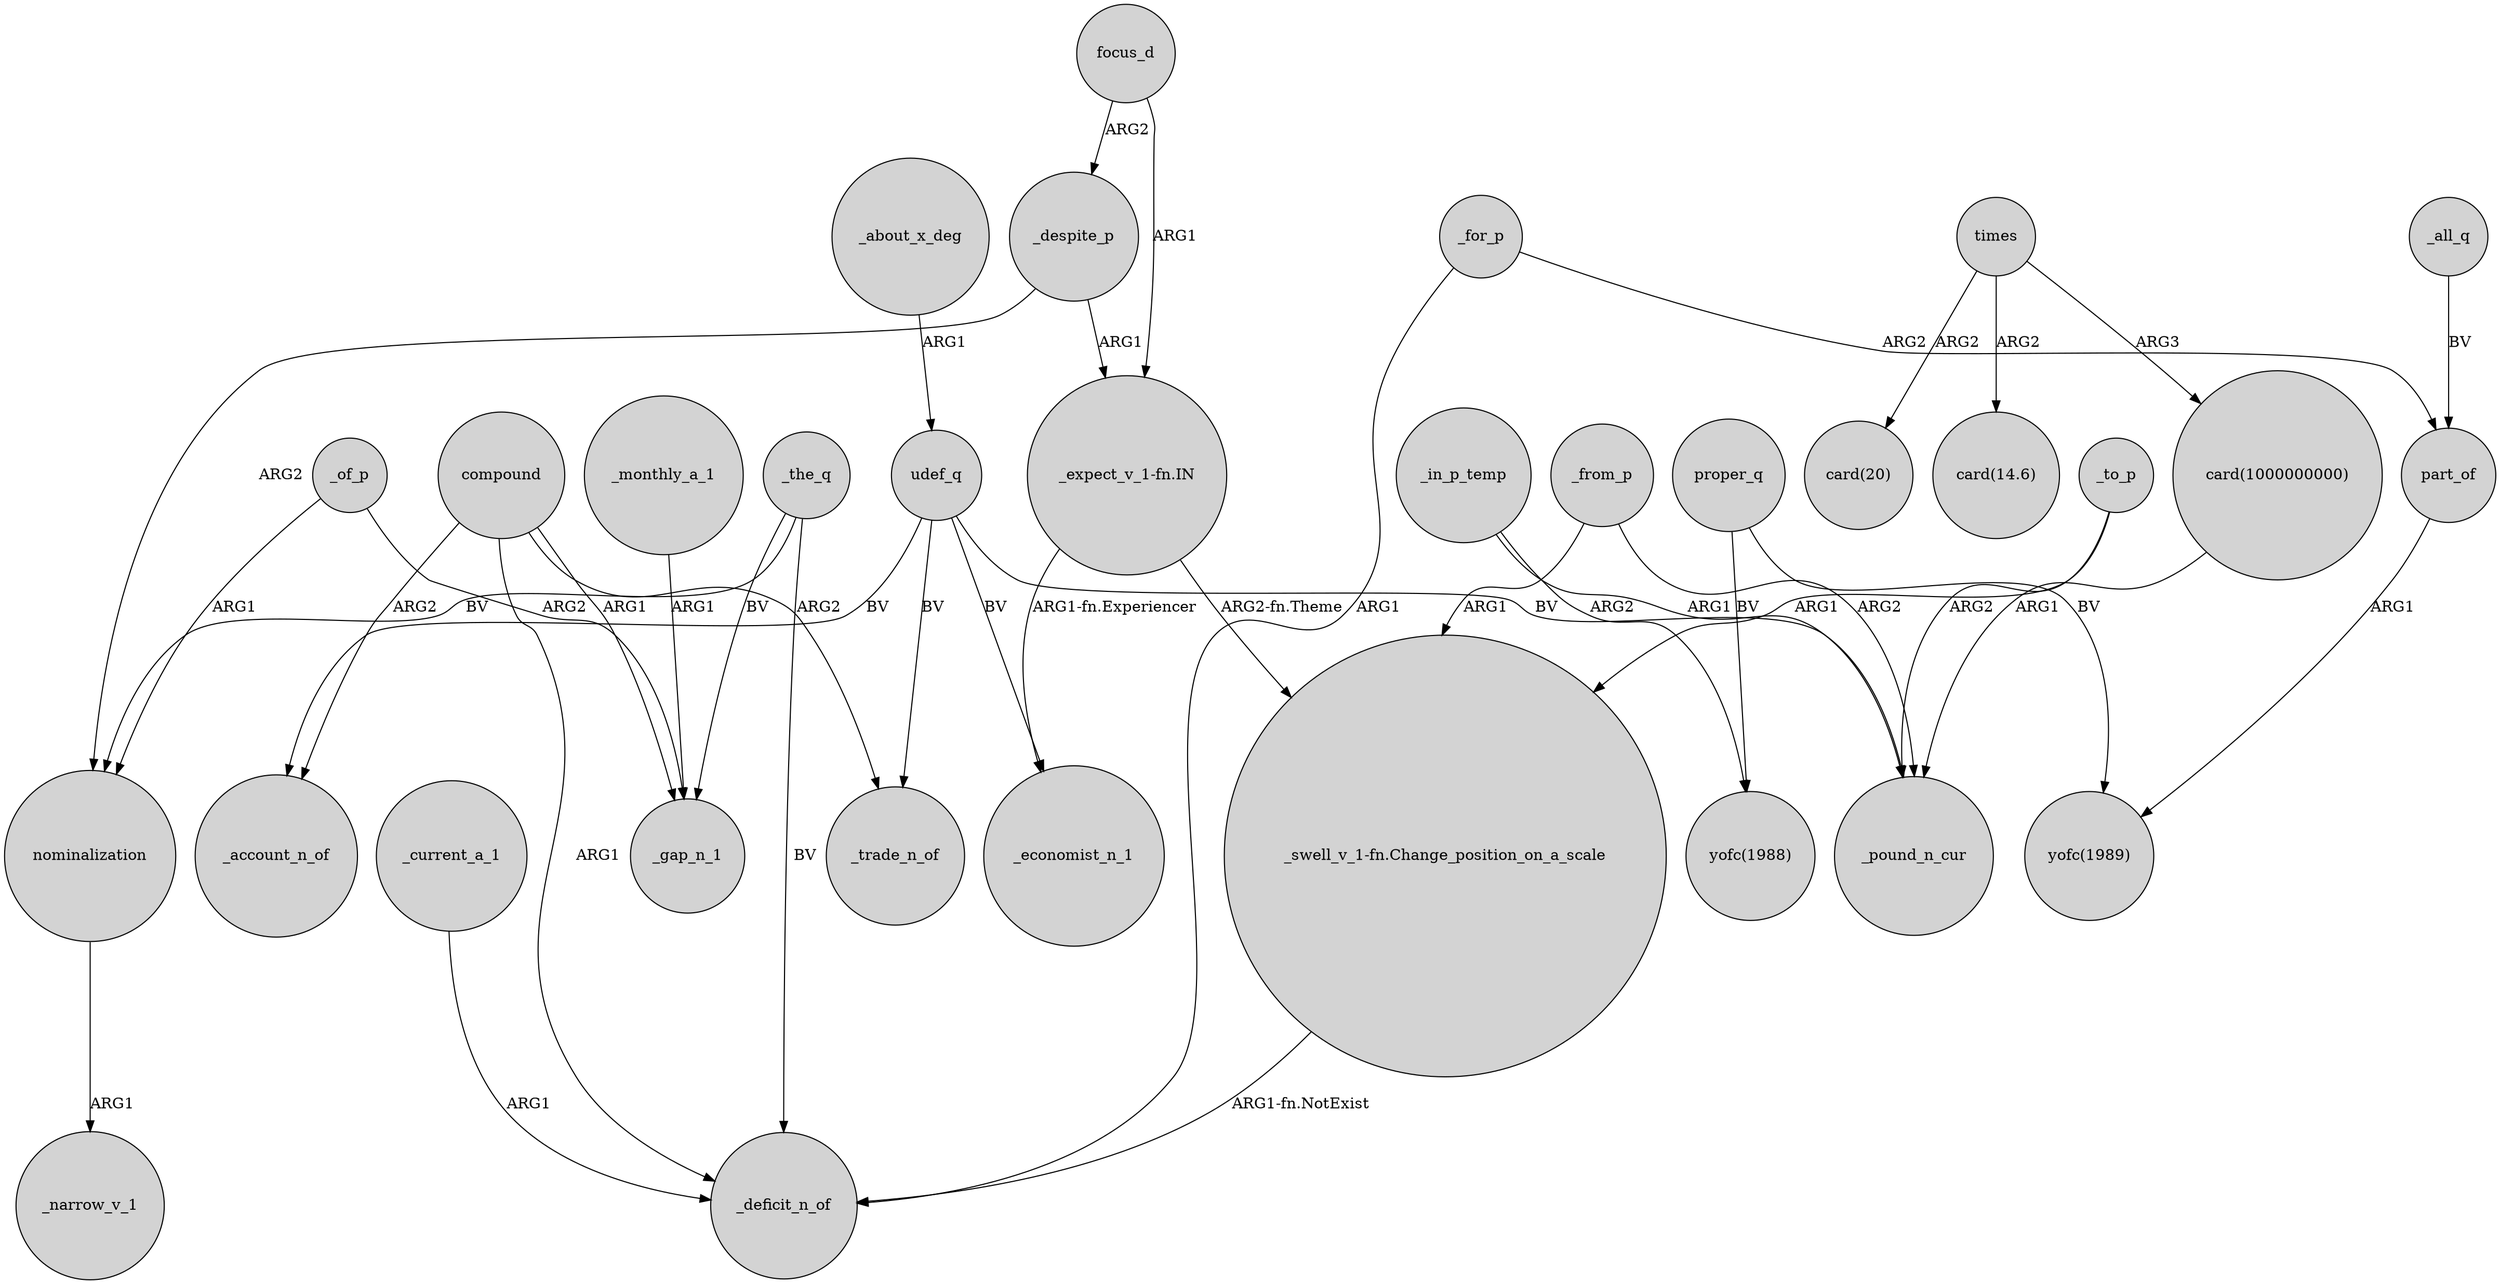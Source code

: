 digraph {
	node [shape=circle style=filled]
	_of_p -> _gap_n_1 [label=ARG2]
	part_of -> "yofc(1989)" [label=ARG1]
	udef_q -> _trade_n_of [label=BV]
	_all_q -> part_of [label=BV]
	_in_p_temp -> _pound_n_cur [label=ARG1]
	_the_q -> _gap_n_1 [label=BV]
	_monthly_a_1 -> _gap_n_1 [label=ARG1]
	_to_p -> "_swell_v_1-fn.Change_position_on_a_scale" [label=ARG1]
	focus_d -> _despite_p [label=ARG2]
	times -> "card(14.6)" [label=ARG2]
	udef_q -> _pound_n_cur [label=BV]
	_from_p -> _pound_n_cur [label=ARG2]
	udef_q -> _economist_n_1 [label=BV]
	_about_x_deg -> udef_q [label=ARG1]
	_of_p -> nominalization [label=ARG1]
	proper_q -> "yofc(1989)" [label=BV]
	times -> "card(1000000000)" [label=ARG3]
	"_swell_v_1-fn.Change_position_on_a_scale" -> _deficit_n_of [label="ARG1-fn.NotExist"]
	focus_d -> "_expect_v_1-fn.IN" [label=ARG1]
	_despite_p -> nominalization [label=ARG2]
	_current_a_1 -> _deficit_n_of [label=ARG1]
	"_expect_v_1-fn.IN" -> "_swell_v_1-fn.Change_position_on_a_scale" [label="ARG2-fn.Theme"]
	_for_p -> part_of [label=ARG2]
	_for_p -> _deficit_n_of [label=ARG1]
	proper_q -> "yofc(1988)" [label=BV]
	compound -> _trade_n_of [label=ARG2]
	compound -> _deficit_n_of [label=ARG1]
	compound -> _account_n_of [label=ARG2]
	nominalization -> _narrow_v_1 [label=ARG1]
	udef_q -> _account_n_of [label=BV]
	"card(1000000000)" -> _pound_n_cur [label=ARG1]
	times -> "card(20)" [label=ARG2]
	compound -> _gap_n_1 [label=ARG1]
	_despite_p -> "_expect_v_1-fn.IN" [label=ARG1]
	_the_q -> _deficit_n_of [label=BV]
	"_expect_v_1-fn.IN" -> _economist_n_1 [label="ARG1-fn.Experiencer"]
	_from_p -> "_swell_v_1-fn.Change_position_on_a_scale" [label=ARG1]
	_to_p -> _pound_n_cur [label=ARG2]
	_in_p_temp -> "yofc(1988)" [label=ARG2]
	_the_q -> nominalization [label=BV]
}
